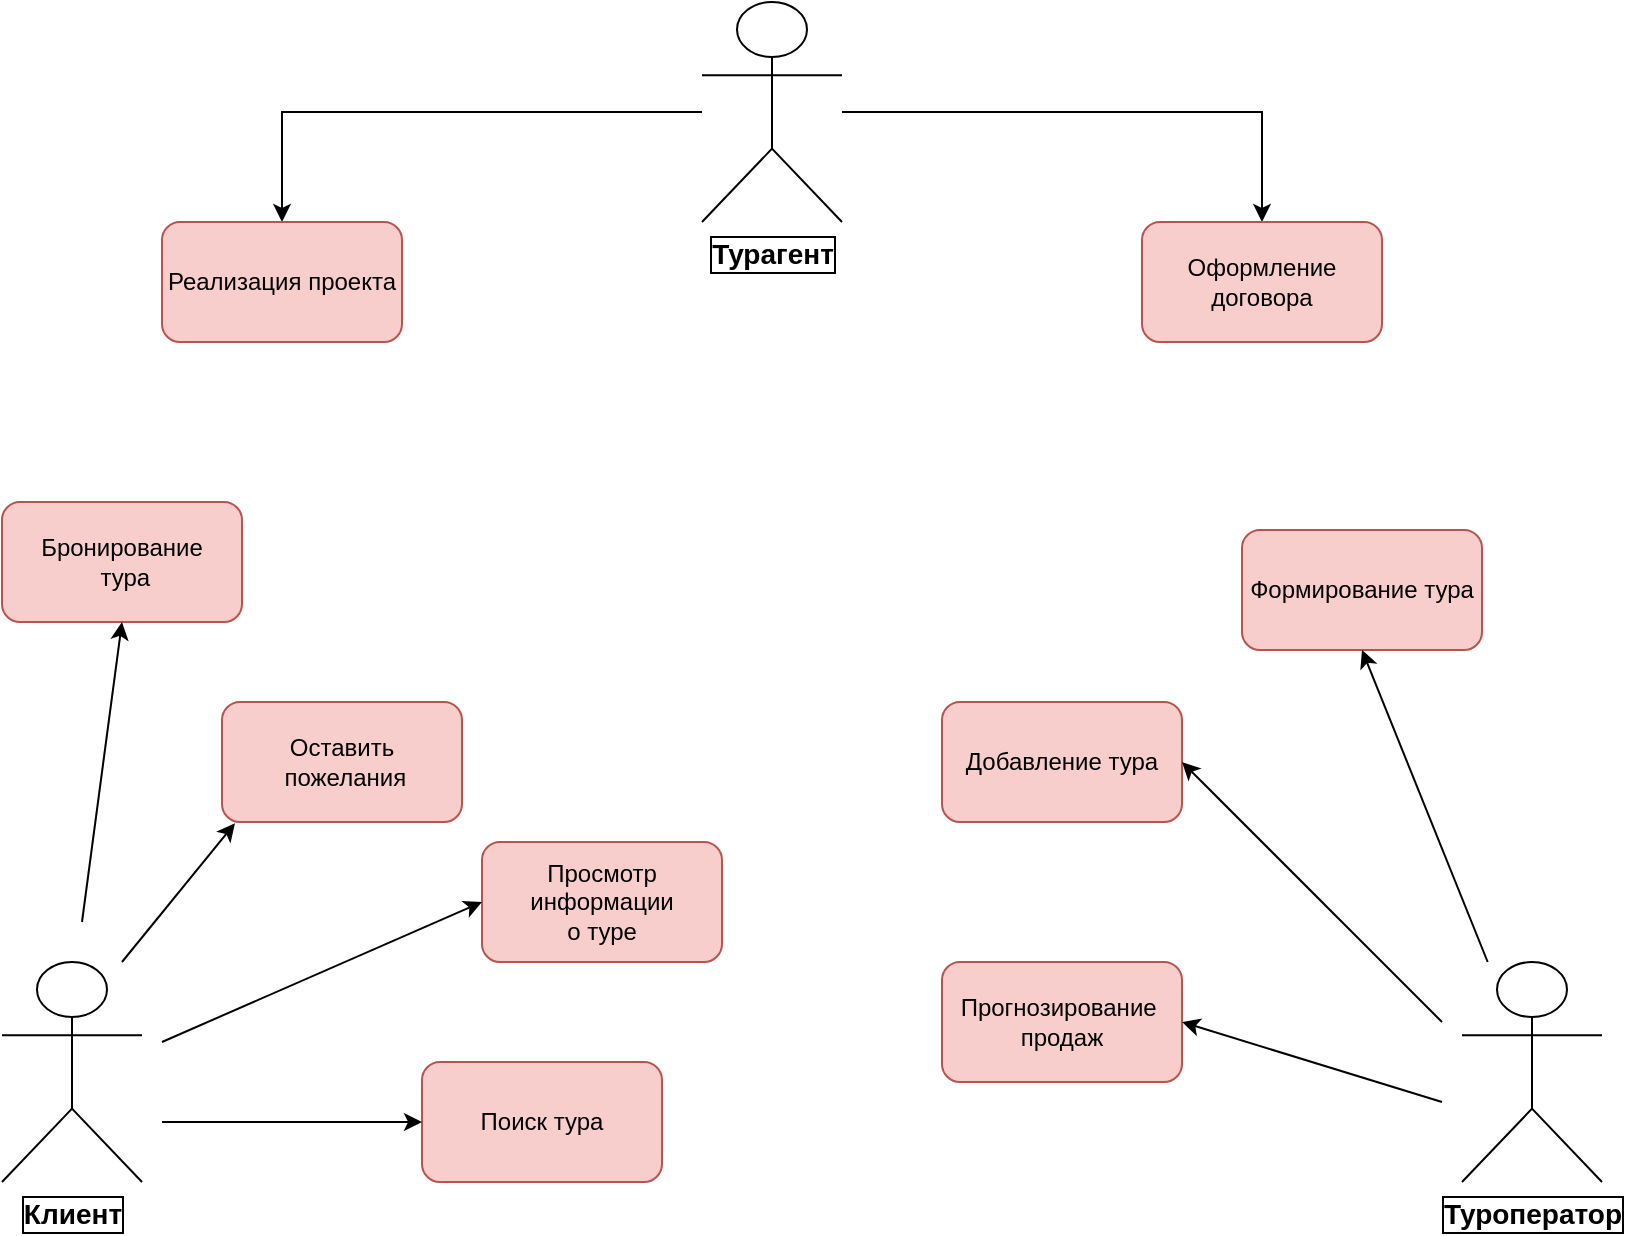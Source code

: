 <mxfile version="21.6.5" type="device">
  <diagram name="Страница 1" id="VjBzYcRpfkMybX7MFvjN">
    <mxGraphModel dx="1313" dy="896" grid="1" gridSize="10" guides="1" tooltips="1" connect="1" arrows="1" fold="1" page="1" pageScale="1" pageWidth="1169" pageHeight="827" math="0" shadow="0">
      <root>
        <mxCell id="0" />
        <mxCell id="1" parent="0" />
        <mxCell id="-I6fj7NBG1tW7BQArgD0-23" style="edgeStyle=orthogonalEdgeStyle;rounded=0;orthogonalLoop=1;jettySize=auto;html=1;entryX=0.5;entryY=0;entryDx=0;entryDy=0;" edge="1" parent="1" source="-I6fj7NBG1tW7BQArgD0-2" target="-I6fj7NBG1tW7BQArgD0-13">
          <mxGeometry relative="1" as="geometry" />
        </mxCell>
        <mxCell id="-I6fj7NBG1tW7BQArgD0-24" style="edgeStyle=orthogonalEdgeStyle;rounded=0;orthogonalLoop=1;jettySize=auto;html=1;entryX=0.5;entryY=0;entryDx=0;entryDy=0;" edge="1" parent="1" source="-I6fj7NBG1tW7BQArgD0-2" target="-I6fj7NBG1tW7BQArgD0-14">
          <mxGeometry relative="1" as="geometry" />
        </mxCell>
        <mxCell id="-I6fj7NBG1tW7BQArgD0-2" value="&lt;b&gt;&lt;font style=&quot;font-size: 14px;&quot;&gt;Турагент&lt;/font&gt;&lt;/b&gt;" style="shape=umlActor;verticalLabelPosition=bottom;verticalAlign=top;html=1;outlineConnect=0;labelBorderColor=default;" vertex="1" parent="1">
          <mxGeometry x="550" y="90" width="70" height="110" as="geometry" />
        </mxCell>
        <mxCell id="-I6fj7NBG1tW7BQArgD0-3" value="&lt;b&gt;&lt;font style=&quot;font-size: 14px;&quot;&gt;Клиент&lt;/font&gt;&lt;/b&gt;" style="shape=umlActor;verticalLabelPosition=bottom;verticalAlign=top;html=1;outlineConnect=0;labelBorderColor=default;" vertex="1" parent="1">
          <mxGeometry x="200" y="570" width="70" height="110" as="geometry" />
        </mxCell>
        <mxCell id="-I6fj7NBG1tW7BQArgD0-4" value="&lt;font style=&quot;font-size: 14px;&quot;&gt;&lt;b&gt;Туроператор&lt;/b&gt;&lt;/font&gt;" style="shape=umlActor;verticalLabelPosition=bottom;verticalAlign=top;html=1;outlineConnect=0;labelBorderColor=default;" vertex="1" parent="1">
          <mxGeometry x="930" y="570" width="70" height="110" as="geometry" />
        </mxCell>
        <mxCell id="-I6fj7NBG1tW7BQArgD0-6" value="Прогнозирование&amp;nbsp;&lt;br&gt;продаж&lt;br&gt;" style="rounded=1;whiteSpace=wrap;html=1;fillColor=#f8cecc;strokeColor=#b85450;" vertex="1" parent="1">
          <mxGeometry x="670" y="570" width="120" height="60" as="geometry" />
        </mxCell>
        <mxCell id="-I6fj7NBG1tW7BQArgD0-7" value="Добавление тура" style="rounded=1;whiteSpace=wrap;html=1;fillColor=#f8cecc;strokeColor=#b85450;" vertex="1" parent="1">
          <mxGeometry x="670" y="440" width="120" height="60" as="geometry" />
        </mxCell>
        <mxCell id="-I6fj7NBG1tW7BQArgD0-8" value="Формирование тура" style="rounded=1;whiteSpace=wrap;html=1;fillColor=#f8cecc;strokeColor=#b85450;" vertex="1" parent="1">
          <mxGeometry x="820" y="354" width="120" height="60" as="geometry" />
        </mxCell>
        <mxCell id="-I6fj7NBG1tW7BQArgD0-9" value="Поиск тура" style="rounded=1;whiteSpace=wrap;html=1;fillColor=#f8cecc;strokeColor=#b85450;" vertex="1" parent="1">
          <mxGeometry x="410" y="620" width="120" height="60" as="geometry" />
        </mxCell>
        <mxCell id="-I6fj7NBG1tW7BQArgD0-10" value="Просмотр информации&lt;br&gt;о туре" style="rounded=1;whiteSpace=wrap;html=1;fillColor=#f8cecc;strokeColor=#b85450;" vertex="1" parent="1">
          <mxGeometry x="440" y="510" width="120" height="60" as="geometry" />
        </mxCell>
        <mxCell id="-I6fj7NBG1tW7BQArgD0-11" value="Оставить&lt;br&gt;&amp;nbsp;пожелания" style="rounded=1;whiteSpace=wrap;html=1;fillColor=#f8cecc;strokeColor=#b85450;" vertex="1" parent="1">
          <mxGeometry x="310" y="440" width="120" height="60" as="geometry" />
        </mxCell>
        <mxCell id="-I6fj7NBG1tW7BQArgD0-12" value="Бронирование&lt;br&gt;&amp;nbsp;тура" style="rounded=1;whiteSpace=wrap;html=1;fillColor=#f8cecc;strokeColor=#b85450;" vertex="1" parent="1">
          <mxGeometry x="200" y="340" width="120" height="60" as="geometry" />
        </mxCell>
        <mxCell id="-I6fj7NBG1tW7BQArgD0-13" value="Реализация проекта" style="rounded=1;whiteSpace=wrap;html=1;fillColor=#f8cecc;strokeColor=#b85450;" vertex="1" parent="1">
          <mxGeometry x="280" y="200" width="120" height="60" as="geometry" />
        </mxCell>
        <mxCell id="-I6fj7NBG1tW7BQArgD0-14" value="Оформление договора" style="rounded=1;whiteSpace=wrap;html=1;fillColor=#f8cecc;strokeColor=#b85450;" vertex="1" parent="1">
          <mxGeometry x="770" y="200" width="120" height="60" as="geometry" />
        </mxCell>
        <mxCell id="-I6fj7NBG1tW7BQArgD0-21" value="" style="endArrow=classic;html=1;rounded=0;entryX=0.054;entryY=1.011;entryDx=0;entryDy=0;entryPerimeter=0;" edge="1" parent="1" target="-I6fj7NBG1tW7BQArgD0-11">
          <mxGeometry width="50" height="50" relative="1" as="geometry">
            <mxPoint x="260" y="570" as="sourcePoint" />
            <mxPoint x="310" y="510" as="targetPoint" />
          </mxGeometry>
        </mxCell>
        <mxCell id="-I6fj7NBG1tW7BQArgD0-22" value="" style="endArrow=classic;html=1;rounded=0;entryX=0;entryY=0.5;entryDx=0;entryDy=0;" edge="1" parent="1" target="-I6fj7NBG1tW7BQArgD0-10">
          <mxGeometry width="50" height="50" relative="1" as="geometry">
            <mxPoint x="280" y="610" as="sourcePoint" />
            <mxPoint x="320" y="575" as="targetPoint" />
          </mxGeometry>
        </mxCell>
        <mxCell id="-I6fj7NBG1tW7BQArgD0-25" value="" style="endArrow=classic;html=1;rounded=0;entryX=0.5;entryY=1;entryDx=0;entryDy=0;" edge="1" parent="1" source="-I6fj7NBG1tW7BQArgD0-4" target="-I6fj7NBG1tW7BQArgD0-8">
          <mxGeometry width="50" height="50" relative="1" as="geometry">
            <mxPoint x="860" y="590" as="sourcePoint" />
            <mxPoint x="910" y="540" as="targetPoint" />
          </mxGeometry>
        </mxCell>
        <mxCell id="-I6fj7NBG1tW7BQArgD0-26" value="" style="endArrow=classic;html=1;rounded=0;entryX=1;entryY=0.5;entryDx=0;entryDy=0;" edge="1" parent="1" target="-I6fj7NBG1tW7BQArgD0-7">
          <mxGeometry width="50" height="50" relative="1" as="geometry">
            <mxPoint x="920" y="600" as="sourcePoint" />
            <mxPoint x="840" y="450" as="targetPoint" />
          </mxGeometry>
        </mxCell>
        <mxCell id="-I6fj7NBG1tW7BQArgD0-27" value="" style="endArrow=classic;html=1;rounded=0;entryX=1;entryY=0.5;entryDx=0;entryDy=0;" edge="1" parent="1" target="-I6fj7NBG1tW7BQArgD0-6">
          <mxGeometry width="50" height="50" relative="1" as="geometry">
            <mxPoint x="920" y="640" as="sourcePoint" />
            <mxPoint x="820" y="570" as="targetPoint" />
          </mxGeometry>
        </mxCell>
        <mxCell id="-I6fj7NBG1tW7BQArgD0-28" value="" style="endArrow=classic;html=1;rounded=0;entryX=0;entryY=0.5;entryDx=0;entryDy=0;" edge="1" parent="1" target="-I6fj7NBG1tW7BQArgD0-9">
          <mxGeometry width="50" height="50" relative="1" as="geometry">
            <mxPoint x="280" y="650" as="sourcePoint" />
            <mxPoint x="366" y="611" as="targetPoint" />
          </mxGeometry>
        </mxCell>
        <mxCell id="-I6fj7NBG1tW7BQArgD0-29" value="" style="endArrow=classic;html=1;rounded=0;entryX=0.5;entryY=1;entryDx=0;entryDy=0;" edge="1" parent="1" target="-I6fj7NBG1tW7BQArgD0-12">
          <mxGeometry width="50" height="50" relative="1" as="geometry">
            <mxPoint x="240" y="550" as="sourcePoint" />
            <mxPoint x="270" y="470" as="targetPoint" />
          </mxGeometry>
        </mxCell>
      </root>
    </mxGraphModel>
  </diagram>
</mxfile>
